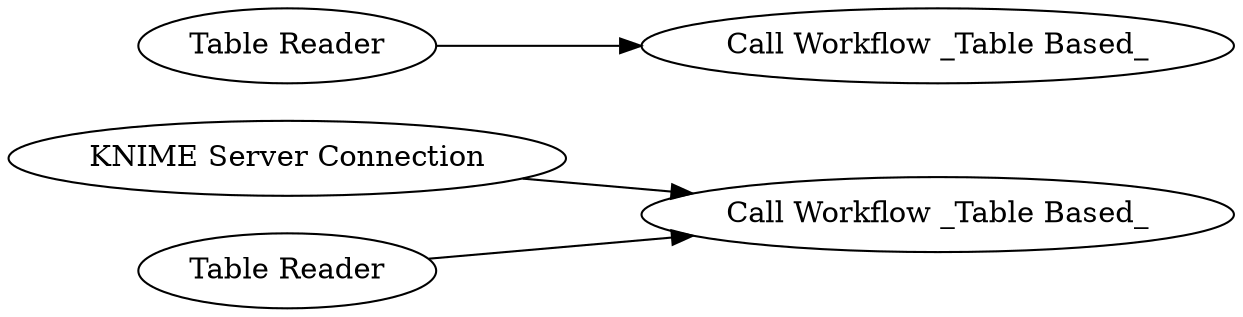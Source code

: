 digraph {
	1 [label="KNIME Server Connection"]
	2 [label="Call Workflow _Table Based_"]
	3 [label="Table Reader"]
	4 [label="Call Workflow _Table Based_"]
	5 [label="Table Reader"]
	1 -> 2
	3 -> 2
	5 -> 4
	rankdir=LR
}
